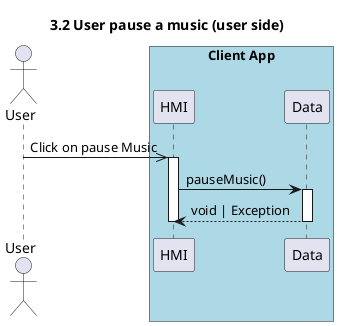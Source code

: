 @startuml 3.2 User pause a music (user side)
title 3.2 User pause a music (user side)

actor "User" as user
box "Client App" #LightBlue
    participant "HMI" as hmi
    participant "Data" as data
end box

user ->> hmi : Click on pause Music
activate hmi

hmi -> data : pauseMusic()
activate data
return void | Exception
deactivate data
deactivate hmi

@enduml
